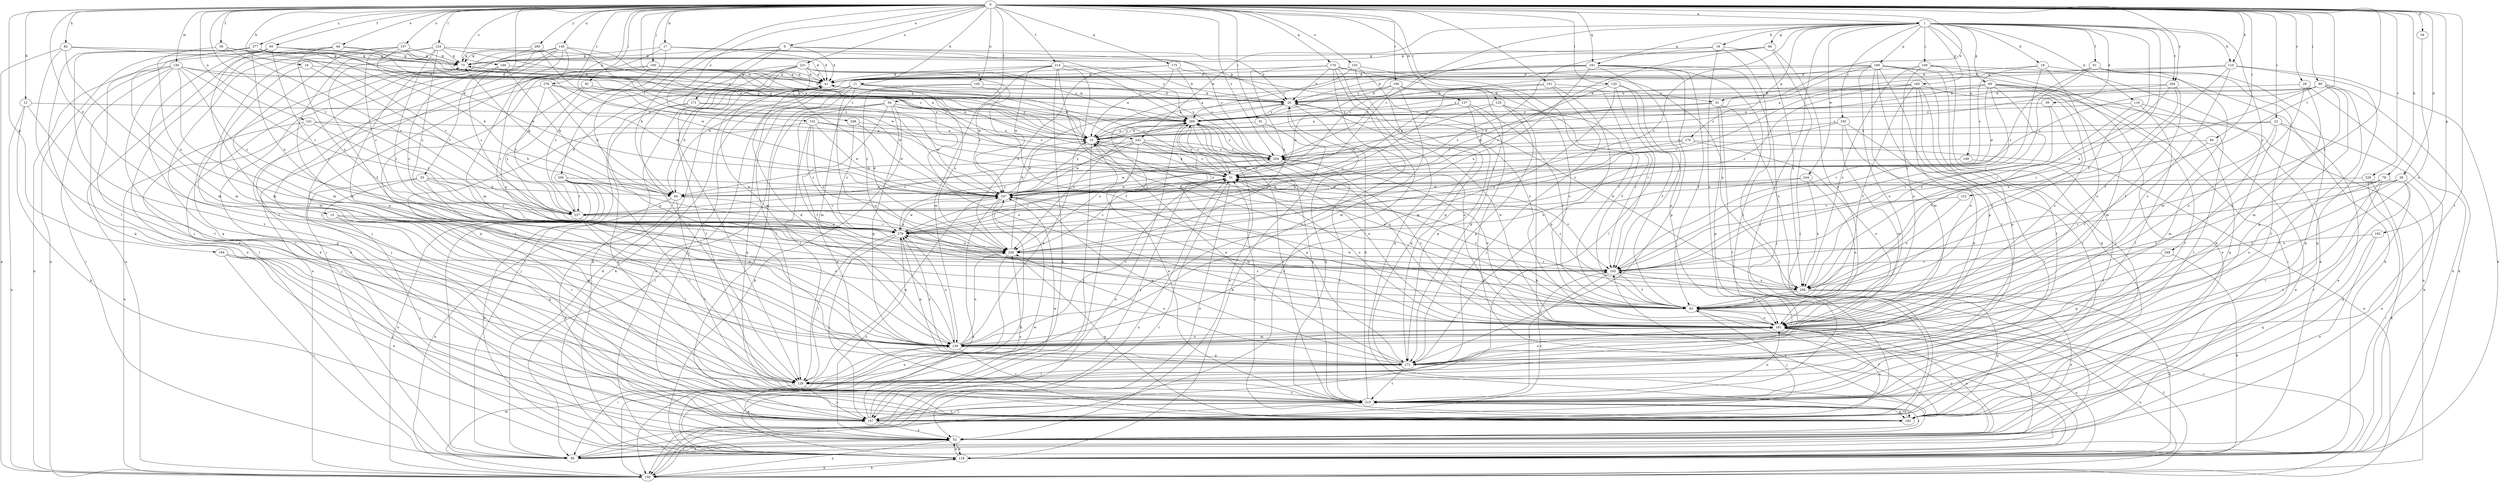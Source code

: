 strict digraph  {
0;
1;
6;
10;
11;
12;
15;
16;
17;
18;
19;
20;
22;
29;
31;
33;
34;
38;
39;
41;
44;
51;
52;
54;
56;
60;
61;
63;
66;
69;
73;
78;
82;
84;
91;
92;
94;
95;
99;
100;
101;
106;
107;
110;
116;
118;
120;
122;
124;
125;
129;
130;
137;
139;
140;
141;
145;
149;
150;
152;
155;
157;
160;
161;
162;
164;
165;
169;
170;
171;
172;
175;
176;
181;
183;
190;
192;
193;
204;
206;
214;
215;
221;
226;
229;
237;
242;
244;
247;
248;
258;
260;
264;
268;
269;
276;
277;
279;
0 -> 1  [label=a];
0 -> 6  [label=a];
0 -> 11  [label=b];
0 -> 12  [label=b];
0 -> 15  [label=b];
0 -> 16  [label=b];
0 -> 17  [label=b];
0 -> 22  [label=c];
0 -> 29  [label=c];
0 -> 33  [label=d];
0 -> 34  [label=d];
0 -> 38  [label=d];
0 -> 44  [label=e];
0 -> 51  [label=e];
0 -> 54  [label=f];
0 -> 56  [label=f];
0 -> 60  [label=f];
0 -> 78  [label=h];
0 -> 82  [label=h];
0 -> 91  [label=i];
0 -> 92  [label=i];
0 -> 94  [label=i];
0 -> 99  [label=j];
0 -> 100  [label=j];
0 -> 101  [label=j];
0 -> 110  [label=k];
0 -> 120  [label=l];
0 -> 122  [label=l];
0 -> 124  [label=l];
0 -> 125  [label=l];
0 -> 130  [label=m];
0 -> 137  [label=m];
0 -> 140  [label=n];
0 -> 141  [label=n];
0 -> 145  [label=n];
0 -> 152  [label=o];
0 -> 155  [label=o];
0 -> 157  [label=o];
0 -> 160  [label=o];
0 -> 162  [label=p];
0 -> 164  [label=p];
0 -> 175  [label=q];
0 -> 176  [label=q];
0 -> 181  [label=q];
0 -> 190  [label=r];
0 -> 204  [label=s];
0 -> 206  [label=t];
0 -> 214  [label=t];
0 -> 215  [label=t];
0 -> 221  [label=u];
0 -> 229  [label=v];
0 -> 237  [label=v];
0 -> 242  [label=w];
0 -> 248  [label=x];
0 -> 258  [label=x];
0 -> 260  [label=y];
0 -> 264  [label=y];
0 -> 276  [label=z];
0 -> 277  [label=z];
1 -> 18  [label=b];
1 -> 19  [label=b];
1 -> 31  [label=c];
1 -> 39  [label=d];
1 -> 61  [label=f];
1 -> 63  [label=f];
1 -> 66  [label=g];
1 -> 69  [label=g];
1 -> 106  [label=j];
1 -> 107  [label=j];
1 -> 110  [label=k];
1 -> 116  [label=k];
1 -> 149  [label=n];
1 -> 165  [label=p];
1 -> 169  [label=p];
1 -> 170  [label=p];
1 -> 181  [label=q];
1 -> 192  [label=r];
1 -> 242  [label=w];
1 -> 244  [label=w];
1 -> 258  [label=x];
1 -> 264  [label=y];
1 -> 268  [label=y];
1 -> 279  [label=z];
6 -> 20  [label=b];
6 -> 41  [label=d];
6 -> 73  [label=g];
6 -> 84  [label=h];
6 -> 171  [label=p];
6 -> 204  [label=s];
6 -> 247  [label=w];
10 -> 41  [label=d];
10 -> 107  [label=j];
10 -> 204  [label=s];
10 -> 269  [label=y];
11 -> 31  [label=c];
11 -> 51  [label=e];
11 -> 107  [label=j];
11 -> 118  [label=k];
11 -> 129  [label=l];
11 -> 161  [label=o];
11 -> 183  [label=q];
11 -> 226  [label=u];
12 -> 118  [label=k];
12 -> 129  [label=l];
12 -> 150  [label=n];
12 -> 269  [label=y];
15 -> 107  [label=j];
15 -> 139  [label=m];
15 -> 161  [label=o];
15 -> 279  [label=z];
16 -> 41  [label=d];
16 -> 139  [label=m];
16 -> 237  [label=v];
17 -> 20  [label=b];
17 -> 41  [label=d];
17 -> 73  [label=g];
17 -> 95  [label=i];
17 -> 172  [label=p];
17 -> 269  [label=y];
18 -> 73  [label=g];
18 -> 129  [label=l];
18 -> 161  [label=o];
18 -> 258  [label=x];
18 -> 279  [label=z];
19 -> 31  [label=c];
19 -> 41  [label=d];
19 -> 118  [label=k];
19 -> 161  [label=o];
19 -> 193  [label=r];
20 -> 41  [label=d];
20 -> 107  [label=j];
20 -> 161  [label=o];
20 -> 183  [label=q];
20 -> 269  [label=y];
22 -> 10  [label=a];
22 -> 52  [label=e];
22 -> 118  [label=k];
22 -> 139  [label=m];
22 -> 172  [label=p];
22 -> 204  [label=s];
29 -> 20  [label=b];
29 -> 118  [label=k];
29 -> 139  [label=m];
29 -> 161  [label=o];
31 -> 10  [label=a];
31 -> 52  [label=e];
31 -> 150  [label=n];
31 -> 193  [label=r];
31 -> 247  [label=w];
31 -> 269  [label=y];
33 -> 84  [label=h];
33 -> 139  [label=m];
33 -> 183  [label=q];
33 -> 215  [label=t];
33 -> 247  [label=w];
33 -> 279  [label=z];
34 -> 161  [label=o];
38 -> 63  [label=f];
38 -> 95  [label=i];
38 -> 193  [label=r];
38 -> 215  [label=t];
38 -> 247  [label=w];
39 -> 63  [label=f];
39 -> 193  [label=r];
39 -> 269  [label=y];
41 -> 20  [label=b];
41 -> 73  [label=g];
41 -> 84  [label=h];
41 -> 118  [label=k];
44 -> 31  [label=c];
44 -> 52  [label=e];
44 -> 73  [label=g];
44 -> 150  [label=n];
44 -> 226  [label=u];
51 -> 10  [label=a];
51 -> 172  [label=p];
51 -> 215  [label=t];
51 -> 258  [label=x];
51 -> 269  [label=y];
52 -> 95  [label=i];
52 -> 118  [label=k];
52 -> 150  [label=n];
52 -> 161  [label=o];
52 -> 193  [label=r];
52 -> 215  [label=t];
52 -> 279  [label=z];
54 -> 31  [label=c];
54 -> 95  [label=i];
54 -> 107  [label=j];
54 -> 118  [label=k];
54 -> 129  [label=l];
54 -> 161  [label=o];
54 -> 172  [label=p];
54 -> 183  [label=q];
54 -> 269  [label=y];
56 -> 73  [label=g];
56 -> 226  [label=u];
56 -> 237  [label=v];
56 -> 269  [label=y];
60 -> 31  [label=c];
60 -> 73  [label=g];
60 -> 107  [label=j];
60 -> 139  [label=m];
60 -> 150  [label=n];
60 -> 183  [label=q];
60 -> 193  [label=r];
60 -> 204  [label=s];
60 -> 226  [label=u];
61 -> 41  [label=d];
61 -> 139  [label=m];
61 -> 183  [label=q];
61 -> 193  [label=r];
61 -> 215  [label=t];
61 -> 237  [label=v];
63 -> 10  [label=a];
63 -> 31  [label=c];
63 -> 107  [label=j];
63 -> 161  [label=o];
63 -> 247  [label=w];
63 -> 279  [label=z];
66 -> 31  [label=c];
66 -> 73  [label=g];
66 -> 107  [label=j];
66 -> 161  [label=o];
66 -> 279  [label=z];
69 -> 20  [label=b];
69 -> 139  [label=m];
69 -> 161  [label=o];
69 -> 183  [label=q];
69 -> 193  [label=r];
69 -> 204  [label=s];
69 -> 215  [label=t];
69 -> 247  [label=w];
69 -> 258  [label=x];
69 -> 269  [label=y];
73 -> 41  [label=d];
78 -> 63  [label=f];
78 -> 84  [label=h];
78 -> 129  [label=l];
78 -> 161  [label=o];
78 -> 183  [label=q];
78 -> 215  [label=t];
82 -> 41  [label=d];
82 -> 73  [label=g];
82 -> 129  [label=l];
82 -> 139  [label=m];
82 -> 150  [label=n];
84 -> 52  [label=e];
84 -> 73  [label=g];
84 -> 150  [label=n];
84 -> 215  [label=t];
84 -> 226  [label=u];
91 -> 10  [label=a];
91 -> 118  [label=k];
91 -> 226  [label=u];
92 -> 20  [label=b];
92 -> 247  [label=w];
92 -> 258  [label=x];
92 -> 279  [label=z];
94 -> 52  [label=e];
94 -> 63  [label=f];
94 -> 204  [label=s];
95 -> 41  [label=d];
95 -> 52  [label=e];
95 -> 269  [label=y];
99 -> 10  [label=a];
99 -> 20  [label=b];
99 -> 31  [label=c];
99 -> 118  [label=k];
99 -> 161  [label=o];
99 -> 172  [label=p];
99 -> 193  [label=r];
99 -> 215  [label=t];
100 -> 20  [label=b];
100 -> 41  [label=d];
100 -> 150  [label=n];
100 -> 215  [label=t];
100 -> 237  [label=v];
100 -> 269  [label=y];
101 -> 20  [label=b];
101 -> 31  [label=c];
101 -> 107  [label=j];
101 -> 172  [label=p];
101 -> 193  [label=r];
106 -> 41  [label=d];
106 -> 95  [label=i];
106 -> 107  [label=j];
106 -> 118  [label=k];
106 -> 161  [label=o];
106 -> 258  [label=x];
107 -> 52  [label=e];
107 -> 73  [label=g];
107 -> 161  [label=o];
107 -> 193  [label=r];
107 -> 215  [label=t];
107 -> 226  [label=u];
107 -> 247  [label=w];
110 -> 10  [label=a];
110 -> 41  [label=d];
110 -> 63  [label=f];
110 -> 118  [label=k];
110 -> 161  [label=o];
110 -> 183  [label=q];
116 -> 63  [label=f];
116 -> 129  [label=l];
116 -> 215  [label=t];
116 -> 269  [label=y];
118 -> 52  [label=e];
118 -> 150  [label=n];
118 -> 161  [label=o];
118 -> 247  [label=w];
120 -> 20  [label=b];
120 -> 63  [label=f];
120 -> 129  [label=l];
120 -> 139  [label=m];
120 -> 161  [label=o];
120 -> 247  [label=w];
122 -> 237  [label=v];
122 -> 258  [label=x];
124 -> 10  [label=a];
124 -> 41  [label=d];
124 -> 63  [label=f];
124 -> 73  [label=g];
124 -> 129  [label=l];
124 -> 139  [label=m];
124 -> 193  [label=r];
124 -> 279  [label=z];
125 -> 118  [label=k];
125 -> 172  [label=p];
125 -> 193  [label=r];
125 -> 247  [label=w];
125 -> 269  [label=y];
129 -> 52  [label=e];
129 -> 107  [label=j];
129 -> 215  [label=t];
129 -> 247  [label=w];
130 -> 10  [label=a];
130 -> 41  [label=d];
130 -> 52  [label=e];
130 -> 95  [label=i];
130 -> 150  [label=n];
130 -> 193  [label=r];
130 -> 215  [label=t];
130 -> 237  [label=v];
130 -> 279  [label=z];
137 -> 63  [label=f];
137 -> 118  [label=k];
137 -> 172  [label=p];
137 -> 269  [label=y];
137 -> 279  [label=z];
139 -> 10  [label=a];
139 -> 31  [label=c];
139 -> 41  [label=d];
139 -> 95  [label=i];
139 -> 161  [label=o];
139 -> 172  [label=p];
139 -> 215  [label=t];
139 -> 226  [label=u];
139 -> 279  [label=z];
140 -> 10  [label=a];
140 -> 31  [label=c];
140 -> 73  [label=g];
140 -> 95  [label=i];
140 -> 107  [label=j];
140 -> 118  [label=k];
140 -> 139  [label=m];
140 -> 183  [label=q];
140 -> 193  [label=r];
141 -> 10  [label=a];
141 -> 84  [label=h];
141 -> 107  [label=j];
141 -> 150  [label=n];
141 -> 237  [label=v];
145 -> 20  [label=b];
145 -> 63  [label=f];
145 -> 139  [label=m];
145 -> 279  [label=z];
149 -> 31  [label=c];
149 -> 215  [label=t];
150 -> 31  [label=c];
150 -> 63  [label=f];
150 -> 118  [label=k];
150 -> 139  [label=m];
150 -> 161  [label=o];
150 -> 193  [label=r];
152 -> 10  [label=a];
152 -> 63  [label=f];
152 -> 107  [label=j];
152 -> 204  [label=s];
152 -> 226  [label=u];
152 -> 247  [label=w];
152 -> 279  [label=z];
155 -> 41  [label=d];
155 -> 63  [label=f];
155 -> 172  [label=p];
155 -> 183  [label=q];
155 -> 269  [label=y];
157 -> 10  [label=a];
157 -> 20  [label=b];
157 -> 73  [label=g];
157 -> 129  [label=l];
157 -> 139  [label=m];
157 -> 247  [label=w];
157 -> 279  [label=z];
160 -> 41  [label=d];
160 -> 52  [label=e];
160 -> 84  [label=h];
160 -> 226  [label=u];
161 -> 20  [label=b];
161 -> 31  [label=c];
161 -> 52  [label=e];
161 -> 95  [label=i];
161 -> 139  [label=m];
161 -> 204  [label=s];
161 -> 247  [label=w];
161 -> 269  [label=y];
162 -> 52  [label=e];
162 -> 183  [label=q];
162 -> 226  [label=u];
164 -> 52  [label=e];
164 -> 95  [label=i];
164 -> 107  [label=j];
164 -> 193  [label=r];
165 -> 20  [label=b];
165 -> 63  [label=f];
165 -> 129  [label=l];
165 -> 150  [label=n];
165 -> 161  [label=o];
165 -> 172  [label=p];
165 -> 237  [label=v];
165 -> 279  [label=z];
169 -> 41  [label=d];
169 -> 52  [label=e];
169 -> 84  [label=h];
169 -> 107  [label=j];
169 -> 129  [label=l];
169 -> 139  [label=m];
169 -> 161  [label=o];
169 -> 172  [label=p];
169 -> 183  [label=q];
169 -> 204  [label=s];
169 -> 269  [label=y];
170 -> 84  [label=h];
170 -> 150  [label=n];
170 -> 161  [label=o];
170 -> 204  [label=s];
170 -> 279  [label=z];
171 -> 129  [label=l];
171 -> 183  [label=q];
171 -> 247  [label=w];
171 -> 269  [label=y];
172 -> 10  [label=a];
172 -> 129  [label=l];
172 -> 161  [label=o];
172 -> 215  [label=t];
172 -> 226  [label=u];
172 -> 247  [label=w];
172 -> 279  [label=z];
175 -> 10  [label=a];
175 -> 41  [label=d];
175 -> 161  [label=o];
175 -> 204  [label=s];
175 -> 226  [label=u];
176 -> 20  [label=b];
176 -> 41  [label=d];
176 -> 129  [label=l];
176 -> 150  [label=n];
176 -> 161  [label=o];
176 -> 183  [label=q];
176 -> 258  [label=x];
176 -> 279  [label=z];
181 -> 10  [label=a];
181 -> 20  [label=b];
181 -> 41  [label=d];
181 -> 63  [label=f];
181 -> 95  [label=i];
181 -> 107  [label=j];
181 -> 172  [label=p];
181 -> 193  [label=r];
181 -> 226  [label=u];
183 -> 31  [label=c];
183 -> 63  [label=f];
183 -> 215  [label=t];
190 -> 10  [label=a];
190 -> 20  [label=b];
190 -> 63  [label=f];
190 -> 139  [label=m];
190 -> 172  [label=p];
190 -> 247  [label=w];
192 -> 10  [label=a];
192 -> 139  [label=m];
192 -> 172  [label=p];
192 -> 215  [label=t];
192 -> 279  [label=z];
193 -> 63  [label=f];
193 -> 215  [label=t];
193 -> 258  [label=x];
204 -> 31  [label=c];
204 -> 161  [label=o];
204 -> 215  [label=t];
204 -> 247  [label=w];
204 -> 269  [label=y];
206 -> 95  [label=i];
206 -> 118  [label=k];
206 -> 129  [label=l];
206 -> 150  [label=n];
206 -> 193  [label=r];
206 -> 237  [label=v];
206 -> 247  [label=w];
214 -> 20  [label=b];
214 -> 41  [label=d];
214 -> 63  [label=f];
214 -> 84  [label=h];
214 -> 118  [label=k];
214 -> 139  [label=m];
214 -> 247  [label=w];
214 -> 258  [label=x];
214 -> 269  [label=y];
215 -> 10  [label=a];
215 -> 20  [label=b];
215 -> 95  [label=i];
215 -> 107  [label=j];
215 -> 161  [label=o];
215 -> 183  [label=q];
215 -> 269  [label=y];
221 -> 41  [label=d];
221 -> 95  [label=i];
221 -> 118  [label=k];
221 -> 129  [label=l];
221 -> 139  [label=m];
221 -> 204  [label=s];
221 -> 215  [label=t];
221 -> 247  [label=w];
221 -> 269  [label=y];
226 -> 20  [label=b];
226 -> 31  [label=c];
226 -> 41  [label=d];
226 -> 150  [label=n];
226 -> 183  [label=q];
226 -> 193  [label=r];
229 -> 52  [label=e];
229 -> 84  [label=h];
229 -> 118  [label=k];
237 -> 41  [label=d];
237 -> 129  [label=l];
237 -> 204  [label=s];
237 -> 279  [label=z];
242 -> 31  [label=c];
242 -> 84  [label=h];
242 -> 161  [label=o];
242 -> 172  [label=p];
242 -> 204  [label=s];
242 -> 226  [label=u];
242 -> 247  [label=w];
242 -> 279  [label=z];
244 -> 161  [label=o];
244 -> 226  [label=u];
244 -> 247  [label=w];
244 -> 258  [label=x];
247 -> 10  [label=a];
247 -> 31  [label=c];
247 -> 118  [label=k];
247 -> 150  [label=n];
247 -> 237  [label=v];
247 -> 269  [label=y];
248 -> 10  [label=a];
248 -> 247  [label=w];
248 -> 279  [label=z];
258 -> 20  [label=b];
258 -> 31  [label=c];
258 -> 52  [label=e];
258 -> 63  [label=f];
258 -> 118  [label=k];
258 -> 183  [label=q];
260 -> 10  [label=a];
260 -> 73  [label=g];
260 -> 172  [label=p];
260 -> 247  [label=w];
260 -> 279  [label=z];
264 -> 20  [label=b];
264 -> 63  [label=f];
264 -> 193  [label=r];
264 -> 204  [label=s];
264 -> 258  [label=x];
268 -> 118  [label=k];
268 -> 172  [label=p];
268 -> 193  [label=r];
269 -> 10  [label=a];
269 -> 31  [label=c];
269 -> 52  [label=e];
269 -> 150  [label=n];
269 -> 215  [label=t];
269 -> 226  [label=u];
276 -> 10  [label=a];
276 -> 20  [label=b];
276 -> 84  [label=h];
276 -> 107  [label=j];
276 -> 237  [label=v];
276 -> 247  [label=w];
277 -> 73  [label=g];
277 -> 84  [label=h];
277 -> 139  [label=m];
277 -> 183  [label=q];
277 -> 204  [label=s];
277 -> 215  [label=t];
277 -> 237  [label=v];
279 -> 31  [label=c];
279 -> 107  [label=j];
279 -> 129  [label=l];
279 -> 172  [label=p];
279 -> 226  [label=u];
279 -> 247  [label=w];
}
